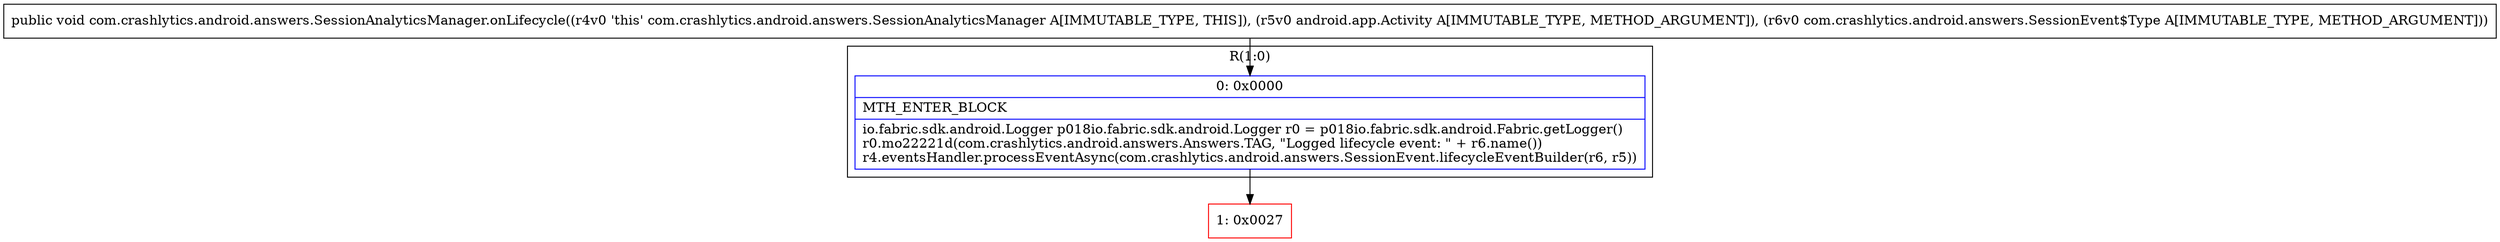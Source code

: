 digraph "CFG forcom.crashlytics.android.answers.SessionAnalyticsManager.onLifecycle(Landroid\/app\/Activity;Lcom\/crashlytics\/android\/answers\/SessionEvent$Type;)V" {
subgraph cluster_Region_1333629907 {
label = "R(1:0)";
node [shape=record,color=blue];
Node_0 [shape=record,label="{0\:\ 0x0000|MTH_ENTER_BLOCK\l|io.fabric.sdk.android.Logger p018io.fabric.sdk.android.Logger r0 = p018io.fabric.sdk.android.Fabric.getLogger()\lr0.mo22221d(com.crashlytics.android.answers.Answers.TAG, \"Logged lifecycle event: \" + r6.name())\lr4.eventsHandler.processEventAsync(com.crashlytics.android.answers.SessionEvent.lifecycleEventBuilder(r6, r5))\l}"];
}
Node_1 [shape=record,color=red,label="{1\:\ 0x0027}"];
MethodNode[shape=record,label="{public void com.crashlytics.android.answers.SessionAnalyticsManager.onLifecycle((r4v0 'this' com.crashlytics.android.answers.SessionAnalyticsManager A[IMMUTABLE_TYPE, THIS]), (r5v0 android.app.Activity A[IMMUTABLE_TYPE, METHOD_ARGUMENT]), (r6v0 com.crashlytics.android.answers.SessionEvent$Type A[IMMUTABLE_TYPE, METHOD_ARGUMENT])) }"];
MethodNode -> Node_0;
Node_0 -> Node_1;
}

